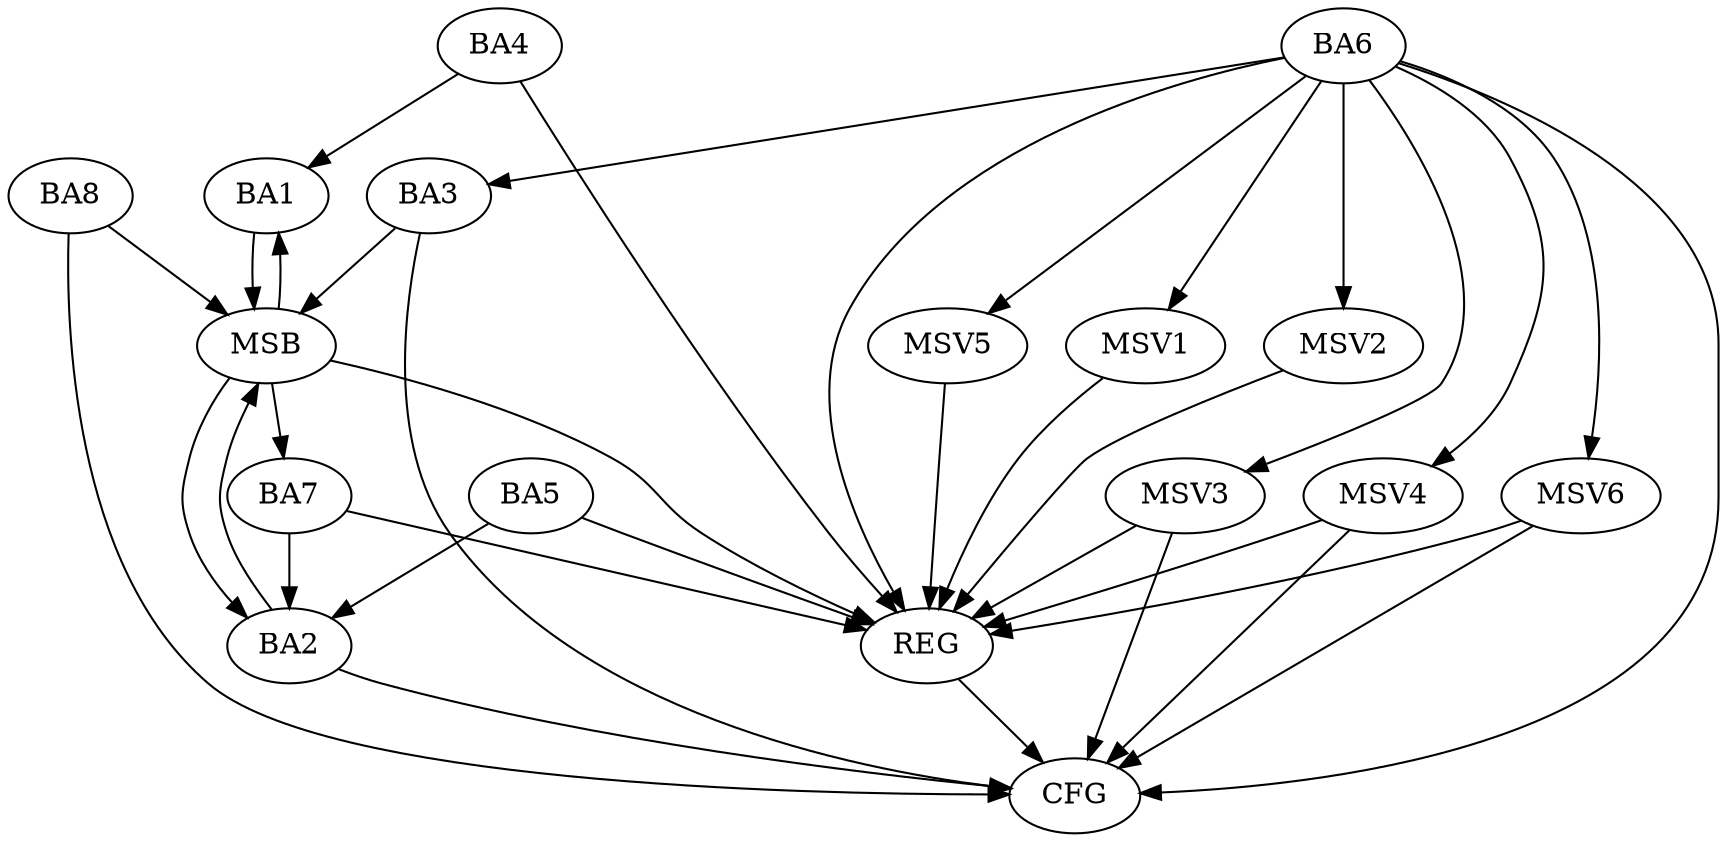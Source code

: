 strict digraph G {
  BA1 [ label="BA1" ];
  BA2 [ label="BA2" ];
  BA3 [ label="BA3" ];
  BA4 [ label="BA4" ];
  BA5 [ label="BA5" ];
  BA6 [ label="BA6" ];
  BA7 [ label="BA7" ];
  BA8 [ label="BA8" ];
  REG [ label="REG" ];
  MSB [ label="MSB" ];
  CFG [ label="CFG" ];
  MSV1 [ label="MSV1" ];
  MSV2 [ label="MSV2" ];
  MSV3 [ label="MSV3" ];
  MSV4 [ label="MSV4" ];
  MSV5 [ label="MSV5" ];
  MSV6 [ label="MSV6" ];
  BA4 -> BA1;
  BA5 -> BA2;
  BA6 -> BA3;
  BA7 -> BA2;
  BA4 -> REG;
  BA5 -> REG;
  BA6 -> REG;
  BA7 -> REG;
  BA1 -> MSB;
  MSB -> BA2;
  MSB -> REG;
  BA2 -> MSB;
  MSB -> BA1;
  BA3 -> MSB;
  BA8 -> MSB;
  MSB -> BA7;
  BA2 -> CFG;
  BA6 -> CFG;
  BA8 -> CFG;
  BA3 -> CFG;
  REG -> CFG;
  BA6 -> MSV1;
  MSV1 -> REG;
  BA6 -> MSV2;
  MSV2 -> REG;
  BA6 -> MSV3;
  MSV3 -> REG;
  MSV3 -> CFG;
  BA6 -> MSV4;
  MSV4 -> REG;
  MSV4 -> CFG;
  BA6 -> MSV5;
  MSV5 -> REG;
  BA6 -> MSV6;
  MSV6 -> REG;
  MSV6 -> CFG;
}
